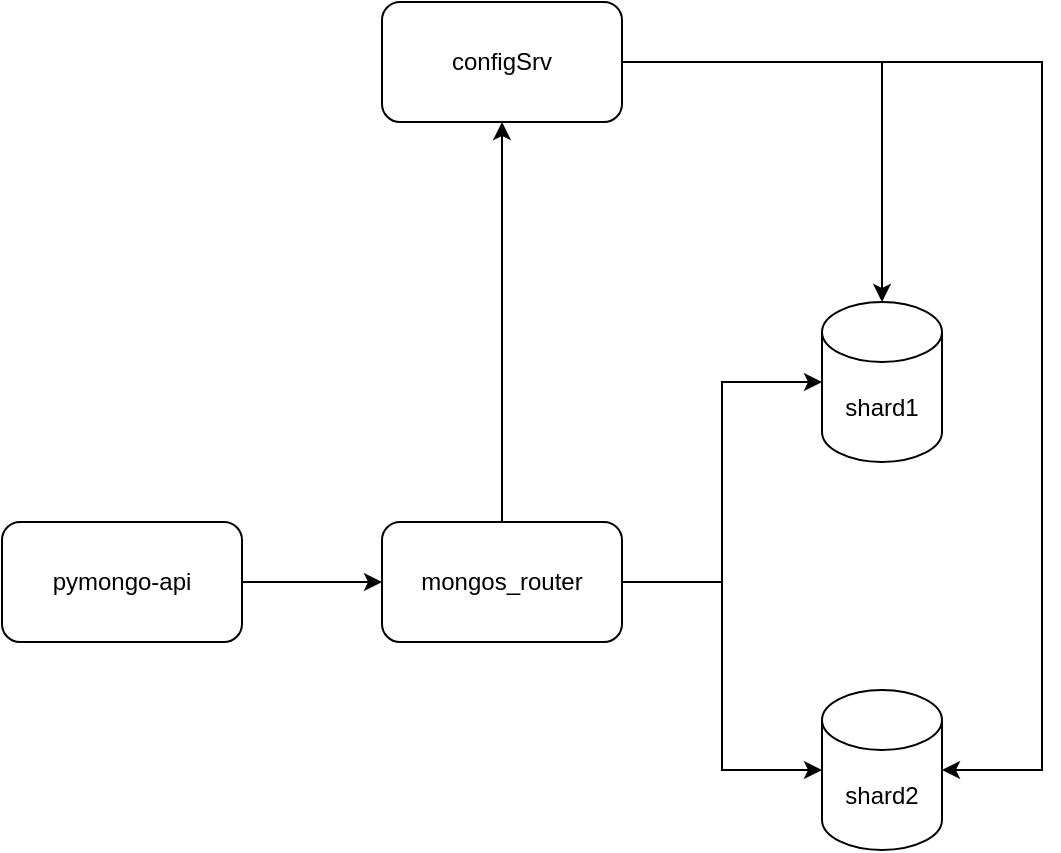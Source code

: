 <mxfile version="24.7.12" pages="5">
  <diagram name="1 вариант (шардирование)" id="-H_mtQnk-PTXWXPvYvuk">
    <mxGraphModel dx="1650" dy="884" grid="1" gridSize="10" guides="1" tooltips="1" connect="1" arrows="1" fold="1" page="1" pageScale="1" pageWidth="1169" pageHeight="827" math="0" shadow="0">
      <root>
        <mxCell id="0" />
        <mxCell id="1" parent="0" />
        <mxCell id="5T1W6pb8pz0NW9_O4WqR-4" value="shard1" style="shape=cylinder3;whiteSpace=wrap;html=1;boundedLbl=1;backgroundOutline=1;size=15;" vertex="1" parent="1">
          <mxGeometry x="770" y="180" width="60" height="80" as="geometry" />
        </mxCell>
        <mxCell id="5T1W6pb8pz0NW9_O4WqR-6" value="pymongo-api" style="rounded=1;whiteSpace=wrap;html=1;" vertex="1" parent="1">
          <mxGeometry x="360" y="290" width="120" height="60" as="geometry" />
        </mxCell>
        <mxCell id="5T1W6pb8pz0NW9_O4WqR-7" style="edgeStyle=orthogonalEdgeStyle;rounded=0;orthogonalLoop=1;jettySize=auto;html=1;exitX=1;exitY=0.5;exitDx=0;exitDy=0;entryX=0;entryY=0.5;entryDx=0;entryDy=0;entryPerimeter=0;" edge="1" parent="1" source="5T1W6pb8pz0NW9_O4WqR-10" target="5T1W6pb8pz0NW9_O4WqR-4">
          <mxGeometry relative="1" as="geometry">
            <mxPoint x="760" y="217.5" as="targetPoint" />
          </mxGeometry>
        </mxCell>
        <mxCell id="5T1W6pb8pz0NW9_O4WqR-8" value="" style="edgeStyle=orthogonalEdgeStyle;rounded=0;orthogonalLoop=1;jettySize=auto;html=1;exitX=1;exitY=0.5;exitDx=0;exitDy=0;entryX=0;entryY=0.5;entryDx=0;entryDy=0;entryPerimeter=0;" edge="1" parent="1" source="5T1W6pb8pz0NW9_O4WqR-6" target="5T1W6pb8pz0NW9_O4WqR-10">
          <mxGeometry relative="1" as="geometry">
            <mxPoint x="480" y="320" as="sourcePoint" />
            <mxPoint x="790" y="320" as="targetPoint" />
          </mxGeometry>
        </mxCell>
        <mxCell id="5T1W6pb8pz0NW9_O4WqR-9" style="edgeStyle=orthogonalEdgeStyle;rounded=0;orthogonalLoop=1;jettySize=auto;html=1;entryX=0.5;entryY=1;entryDx=0;entryDy=0;" edge="1" parent="1" source="5T1W6pb8pz0NW9_O4WqR-10" target="5T1W6pb8pz0NW9_O4WqR-22">
          <mxGeometry relative="1" as="geometry" />
        </mxCell>
        <mxCell id="5T1W6pb8pz0NW9_O4WqR-10" value="mongos_router" style="rounded=1;whiteSpace=wrap;html=1;" vertex="1" parent="1">
          <mxGeometry x="550" y="290" width="120" height="60" as="geometry" />
        </mxCell>
        <mxCell id="5T1W6pb8pz0NW9_O4WqR-11" value="shard2" style="shape=cylinder3;whiteSpace=wrap;html=1;boundedLbl=1;backgroundOutline=1;size=15;" vertex="1" parent="1">
          <mxGeometry x="770" y="374" width="60" height="80" as="geometry" />
        </mxCell>
        <mxCell id="5T1W6pb8pz0NW9_O4WqR-12" style="edgeStyle=orthogonalEdgeStyle;rounded=0;orthogonalLoop=1;jettySize=auto;html=1;entryX=0;entryY=0.5;entryDx=0;entryDy=0;entryPerimeter=0;" edge="1" parent="1" source="5T1W6pb8pz0NW9_O4WqR-10" target="5T1W6pb8pz0NW9_O4WqR-11">
          <mxGeometry relative="1" as="geometry">
            <mxPoint x="760" y="413.5" as="targetPoint" />
          </mxGeometry>
        </mxCell>
        <mxCell id="5T1W6pb8pz0NW9_O4WqR-20" style="edgeStyle=orthogonalEdgeStyle;rounded=0;orthogonalLoop=1;jettySize=auto;html=1;entryX=0.5;entryY=0;entryDx=0;entryDy=0;entryPerimeter=0;" edge="1" parent="1" source="5T1W6pb8pz0NW9_O4WqR-22" target="5T1W6pb8pz0NW9_O4WqR-4">
          <mxGeometry relative="1" as="geometry">
            <mxPoint x="852.5" y="125" as="targetPoint" />
          </mxGeometry>
        </mxCell>
        <mxCell id="5T1W6pb8pz0NW9_O4WqR-21" style="edgeStyle=orthogonalEdgeStyle;rounded=0;orthogonalLoop=1;jettySize=auto;html=1;entryX=1;entryY=0.5;entryDx=0;entryDy=0;entryPerimeter=0;" edge="1" parent="1" source="5T1W6pb8pz0NW9_O4WqR-22" target="5T1W6pb8pz0NW9_O4WqR-11">
          <mxGeometry relative="1" as="geometry">
            <Array as="points">
              <mxPoint x="880" y="60" />
              <mxPoint x="880" y="414" />
            </Array>
            <mxPoint x="853" y="510" as="targetPoint" />
          </mxGeometry>
        </mxCell>
        <mxCell id="5T1W6pb8pz0NW9_O4WqR-22" value="configSrv" style="rounded=1;whiteSpace=wrap;html=1;" vertex="1" parent="1">
          <mxGeometry x="550" y="30" width="120" height="60" as="geometry" />
        </mxCell>
      </root>
    </mxGraphModel>
  </diagram>
  <diagram name="2 вариант (репликация)" id="s6K6YOxaA9EDGGotnHuk">
    <mxGraphModel dx="1650" dy="884" grid="1" gridSize="10" guides="1" tooltips="1" connect="1" arrows="1" fold="1" page="1" pageScale="1" pageWidth="1169" pageHeight="827" math="0" shadow="0">
      <root>
        <mxCell id="2iLhh3SOg6bMgckUefjK-0" />
        <mxCell id="2iLhh3SOg6bMgckUefjK-1" parent="2iLhh3SOg6bMgckUefjK-0" />
        <mxCell id="Id0keufLlZ671XlAE2WP-16" value="" style="whiteSpace=wrap;html=1;aspect=fixed;shadow=1;" vertex="1" parent="2iLhh3SOg6bMgckUefjK-1">
          <mxGeometry x="760" y="321" width="185" height="185" as="geometry" />
        </mxCell>
        <mxCell id="Id0keufLlZ671XlAE2WP-15" value="" style="whiteSpace=wrap;html=1;aspect=fixed;shadow=1;" vertex="1" parent="2iLhh3SOg6bMgckUefjK-1">
          <mxGeometry x="760" y="125" width="185" height="185" as="geometry" />
        </mxCell>
        <mxCell id="Id0keufLlZ671XlAE2WP-3" style="edgeStyle=orthogonalEdgeStyle;rounded=0;orthogonalLoop=1;jettySize=auto;html=1;" edge="1" parent="2iLhh3SOg6bMgckUefjK-1" source="2iLhh3SOg6bMgckUefjK-2" target="Id0keufLlZ671XlAE2WP-1">
          <mxGeometry relative="1" as="geometry" />
        </mxCell>
        <mxCell id="2iLhh3SOg6bMgckUefjK-2" value="shard1_1&lt;br&gt;(master)" style="shape=cylinder3;whiteSpace=wrap;html=1;boundedLbl=1;backgroundOutline=1;size=15;" vertex="1" parent="2iLhh3SOg6bMgckUefjK-1">
          <mxGeometry x="770" y="180" width="60" height="80" as="geometry" />
        </mxCell>
        <mxCell id="2iLhh3SOg6bMgckUefjK-3" value="pymongo-api" style="rounded=1;whiteSpace=wrap;html=1;" vertex="1" parent="2iLhh3SOg6bMgckUefjK-1">
          <mxGeometry x="360" y="290" width="120" height="60" as="geometry" />
        </mxCell>
        <mxCell id="2iLhh3SOg6bMgckUefjK-4" style="edgeStyle=orthogonalEdgeStyle;rounded=0;orthogonalLoop=1;jettySize=auto;html=1;exitX=1;exitY=0.5;exitDx=0;exitDy=0;entryX=0;entryY=0.5;entryDx=0;entryDy=0;" edge="1" parent="2iLhh3SOg6bMgckUefjK-1" source="2iLhh3SOg6bMgckUefjK-6" target="Id0keufLlZ671XlAE2WP-15">
          <mxGeometry relative="1" as="geometry">
            <mxPoint x="740" y="220" as="targetPoint" />
          </mxGeometry>
        </mxCell>
        <mxCell id="2iLhh3SOg6bMgckUefjK-5" value="" style="edgeStyle=orthogonalEdgeStyle;rounded=0;orthogonalLoop=1;jettySize=auto;html=1;exitX=1;exitY=0.5;exitDx=0;exitDy=0;entryX=0;entryY=0.5;entryDx=0;entryDy=0;entryPerimeter=0;" edge="1" parent="2iLhh3SOg6bMgckUefjK-1" source="2iLhh3SOg6bMgckUefjK-3" target="2iLhh3SOg6bMgckUefjK-6">
          <mxGeometry relative="1" as="geometry">
            <mxPoint x="480" y="320" as="sourcePoint" />
            <mxPoint x="790" y="320" as="targetPoint" />
          </mxGeometry>
        </mxCell>
        <mxCell id="Id0keufLlZ671XlAE2WP-12" style="edgeStyle=orthogonalEdgeStyle;rounded=0;orthogonalLoop=1;jettySize=auto;html=1;entryX=0.5;entryY=1;entryDx=0;entryDy=0;" edge="1" parent="2iLhh3SOg6bMgckUefjK-1" source="2iLhh3SOg6bMgckUefjK-6" target="Id0keufLlZ671XlAE2WP-11">
          <mxGeometry relative="1" as="geometry" />
        </mxCell>
        <mxCell id="2iLhh3SOg6bMgckUefjK-6" value="mongos_router" style="rounded=1;whiteSpace=wrap;html=1;" vertex="1" parent="2iLhh3SOg6bMgckUefjK-1">
          <mxGeometry x="550" y="290" width="120" height="60" as="geometry" />
        </mxCell>
        <mxCell id="2iLhh3SOg6bMgckUefjK-7" value="shard2_1&lt;br&gt;(master)" style="shape=cylinder3;whiteSpace=wrap;html=1;boundedLbl=1;backgroundOutline=1;size=15;" vertex="1" parent="2iLhh3SOg6bMgckUefjK-1">
          <mxGeometry x="770" y="374" width="60" height="80" as="geometry" />
        </mxCell>
        <mxCell id="2iLhh3SOg6bMgckUefjK-8" style="edgeStyle=orthogonalEdgeStyle;rounded=0;orthogonalLoop=1;jettySize=auto;html=1;entryX=0;entryY=0.5;entryDx=0;entryDy=0;" edge="1" parent="2iLhh3SOg6bMgckUefjK-1" source="2iLhh3SOg6bMgckUefjK-6" target="Id0keufLlZ671XlAE2WP-16">
          <mxGeometry relative="1" as="geometry" />
        </mxCell>
        <mxCell id="Id0keufLlZ671XlAE2WP-0" value="shard1_2&lt;br&gt;(slave)" style="shape=cylinder3;whiteSpace=wrap;html=1;boundedLbl=1;backgroundOutline=1;size=15;" vertex="1" parent="2iLhh3SOg6bMgckUefjK-1">
          <mxGeometry x="860" y="130" width="60" height="80" as="geometry" />
        </mxCell>
        <mxCell id="Id0keufLlZ671XlAE2WP-1" value="shard1_3&lt;br&gt;(slave)" style="shape=cylinder3;whiteSpace=wrap;html=1;boundedLbl=1;backgroundOutline=1;size=15;" vertex="1" parent="2iLhh3SOg6bMgckUefjK-1">
          <mxGeometry x="860" y="220" width="60" height="80" as="geometry" />
        </mxCell>
        <mxCell id="Id0keufLlZ671XlAE2WP-2" style="edgeStyle=orthogonalEdgeStyle;rounded=0;orthogonalLoop=1;jettySize=auto;html=1;entryX=0;entryY=0;entryDx=0;entryDy=52.5;entryPerimeter=0;" edge="1" parent="2iLhh3SOg6bMgckUefjK-1" source="2iLhh3SOg6bMgckUefjK-2" target="Id0keufLlZ671XlAE2WP-0">
          <mxGeometry relative="1" as="geometry" />
        </mxCell>
        <mxCell id="Id0keufLlZ671XlAE2WP-4" value="shard2_2&lt;br&gt;(slave)" style="shape=cylinder3;whiteSpace=wrap;html=1;boundedLbl=1;backgroundOutline=1;size=15;" vertex="1" parent="2iLhh3SOg6bMgckUefjK-1">
          <mxGeometry x="860" y="329" width="60" height="80" as="geometry" />
        </mxCell>
        <mxCell id="Id0keufLlZ671XlAE2WP-5" value="shard2_3&lt;br&gt;(slave)" style="shape=cylinder3;whiteSpace=wrap;html=1;boundedLbl=1;backgroundOutline=1;size=15;" vertex="1" parent="2iLhh3SOg6bMgckUefjK-1">
          <mxGeometry x="860" y="419" width="60" height="80" as="geometry" />
        </mxCell>
        <mxCell id="Id0keufLlZ671XlAE2WP-9" style="edgeStyle=orthogonalEdgeStyle;rounded=0;orthogonalLoop=1;jettySize=auto;html=1;entryX=0;entryY=0.5;entryDx=0;entryDy=0;entryPerimeter=0;" edge="1" parent="2iLhh3SOg6bMgckUefjK-1" source="2iLhh3SOg6bMgckUefjK-7" target="Id0keufLlZ671XlAE2WP-5">
          <mxGeometry relative="1" as="geometry" />
        </mxCell>
        <mxCell id="Id0keufLlZ671XlAE2WP-10" style="edgeStyle=orthogonalEdgeStyle;rounded=0;orthogonalLoop=1;jettySize=auto;html=1;entryX=0;entryY=0.5;entryDx=0;entryDy=0;entryPerimeter=0;" edge="1" parent="2iLhh3SOg6bMgckUefjK-1" source="2iLhh3SOg6bMgckUefjK-7" target="Id0keufLlZ671XlAE2WP-4">
          <mxGeometry relative="1" as="geometry" />
        </mxCell>
        <mxCell id="Id0keufLlZ671XlAE2WP-17" style="edgeStyle=orthogonalEdgeStyle;rounded=0;orthogonalLoop=1;jettySize=auto;html=1;entryX=0.5;entryY=0;entryDx=0;entryDy=0;" edge="1" parent="2iLhh3SOg6bMgckUefjK-1" source="Id0keufLlZ671XlAE2WP-11" target="Id0keufLlZ671XlAE2WP-15">
          <mxGeometry relative="1" as="geometry">
            <mxPoint x="850" y="120" as="targetPoint" />
          </mxGeometry>
        </mxCell>
        <mxCell id="Id0keufLlZ671XlAE2WP-18" style="edgeStyle=orthogonalEdgeStyle;rounded=0;orthogonalLoop=1;jettySize=auto;html=1;entryX=0.5;entryY=1;entryDx=0;entryDy=0;" edge="1" parent="2iLhh3SOg6bMgckUefjK-1" source="Id0keufLlZ671XlAE2WP-11" target="Id0keufLlZ671XlAE2WP-16">
          <mxGeometry relative="1" as="geometry">
            <Array as="points">
              <mxPoint x="1010" y="60" />
              <mxPoint x="1010" y="526" />
              <mxPoint x="853" y="526" />
            </Array>
          </mxGeometry>
        </mxCell>
        <mxCell id="Id0keufLlZ671XlAE2WP-11" value="configSrv" style="rounded=1;whiteSpace=wrap;html=1;" vertex="1" parent="2iLhh3SOg6bMgckUefjK-1">
          <mxGeometry x="550" y="30" width="120" height="60" as="geometry" />
        </mxCell>
      </root>
    </mxGraphModel>
  </diagram>
  <diagram name="3 вариант (кэширование)" id="F9iwBGRcp1cWPac5ESn_">
    <mxGraphModel dx="1650" dy="884" grid="1" gridSize="10" guides="1" tooltips="1" connect="1" arrows="1" fold="1" page="1" pageScale="1" pageWidth="1169" pageHeight="827" math="0" shadow="0">
      <root>
        <mxCell id="5hgqyjwNeaEONceTYO28-0" />
        <mxCell id="5hgqyjwNeaEONceTYO28-1" parent="5hgqyjwNeaEONceTYO28-0" />
        <mxCell id="5hgqyjwNeaEONceTYO28-2" value="" style="whiteSpace=wrap;html=1;aspect=fixed;shadow=1;" vertex="1" parent="5hgqyjwNeaEONceTYO28-1">
          <mxGeometry x="760" y="321" width="185" height="185" as="geometry" />
        </mxCell>
        <mxCell id="5hgqyjwNeaEONceTYO28-3" value="" style="whiteSpace=wrap;html=1;aspect=fixed;shadow=1;" vertex="1" parent="5hgqyjwNeaEONceTYO28-1">
          <mxGeometry x="760" y="125" width="185" height="185" as="geometry" />
        </mxCell>
        <mxCell id="5hgqyjwNeaEONceTYO28-4" style="edgeStyle=orthogonalEdgeStyle;rounded=0;orthogonalLoop=1;jettySize=auto;html=1;" edge="1" parent="5hgqyjwNeaEONceTYO28-1" source="5hgqyjwNeaEONceTYO28-5" target="5hgqyjwNeaEONceTYO28-14">
          <mxGeometry relative="1" as="geometry" />
        </mxCell>
        <mxCell id="5hgqyjwNeaEONceTYO28-5" value="shard1_1&lt;br&gt;(master)" style="shape=cylinder3;whiteSpace=wrap;html=1;boundedLbl=1;backgroundOutline=1;size=15;" vertex="1" parent="5hgqyjwNeaEONceTYO28-1">
          <mxGeometry x="770" y="180" width="60" height="80" as="geometry" />
        </mxCell>
        <mxCell id="rQRZ-AvlWYgu_GvCSZE3-1" style="edgeStyle=orthogonalEdgeStyle;rounded=0;orthogonalLoop=1;jettySize=auto;html=1;entryX=0.5;entryY=0;entryDx=0;entryDy=0;" edge="1" parent="5hgqyjwNeaEONceTYO28-1" source="5hgqyjwNeaEONceTYO28-6" target="rQRZ-AvlWYgu_GvCSZE3-0">
          <mxGeometry relative="1" as="geometry" />
        </mxCell>
        <mxCell id="5hgqyjwNeaEONceTYO28-6" value="pymongo-api" style="rounded=1;whiteSpace=wrap;html=1;" vertex="1" parent="5hgqyjwNeaEONceTYO28-1">
          <mxGeometry x="360" y="290" width="120" height="60" as="geometry" />
        </mxCell>
        <mxCell id="5hgqyjwNeaEONceTYO28-7" style="edgeStyle=orthogonalEdgeStyle;rounded=0;orthogonalLoop=1;jettySize=auto;html=1;exitX=1;exitY=0.5;exitDx=0;exitDy=0;entryX=0;entryY=0.5;entryDx=0;entryDy=0;" edge="1" parent="5hgqyjwNeaEONceTYO28-1" source="5hgqyjwNeaEONceTYO28-10" target="5hgqyjwNeaEONceTYO28-3">
          <mxGeometry relative="1" as="geometry">
            <mxPoint x="740" y="220" as="targetPoint" />
          </mxGeometry>
        </mxCell>
        <mxCell id="5hgqyjwNeaEONceTYO28-8" value="" style="edgeStyle=orthogonalEdgeStyle;rounded=0;orthogonalLoop=1;jettySize=auto;html=1;exitX=1;exitY=0.5;exitDx=0;exitDy=0;entryX=0;entryY=0.5;entryDx=0;entryDy=0;entryPerimeter=0;" edge="1" parent="5hgqyjwNeaEONceTYO28-1" source="5hgqyjwNeaEONceTYO28-6" target="5hgqyjwNeaEONceTYO28-10">
          <mxGeometry relative="1" as="geometry">
            <mxPoint x="480" y="320" as="sourcePoint" />
            <mxPoint x="790" y="320" as="targetPoint" />
          </mxGeometry>
        </mxCell>
        <mxCell id="5hgqyjwNeaEONceTYO28-9" style="edgeStyle=orthogonalEdgeStyle;rounded=0;orthogonalLoop=1;jettySize=auto;html=1;entryX=0.5;entryY=1;entryDx=0;entryDy=0;" edge="1" parent="5hgqyjwNeaEONceTYO28-1" source="5hgqyjwNeaEONceTYO28-10" target="5hgqyjwNeaEONceTYO28-22">
          <mxGeometry relative="1" as="geometry" />
        </mxCell>
        <mxCell id="5hgqyjwNeaEONceTYO28-10" value="mongos_router" style="rounded=1;whiteSpace=wrap;html=1;" vertex="1" parent="5hgqyjwNeaEONceTYO28-1">
          <mxGeometry x="550" y="290" width="120" height="60" as="geometry" />
        </mxCell>
        <mxCell id="5hgqyjwNeaEONceTYO28-11" value="shard2_1&lt;br&gt;(master)" style="shape=cylinder3;whiteSpace=wrap;html=1;boundedLbl=1;backgroundOutline=1;size=15;" vertex="1" parent="5hgqyjwNeaEONceTYO28-1">
          <mxGeometry x="770" y="374" width="60" height="80" as="geometry" />
        </mxCell>
        <mxCell id="5hgqyjwNeaEONceTYO28-12" style="edgeStyle=orthogonalEdgeStyle;rounded=0;orthogonalLoop=1;jettySize=auto;html=1;entryX=0;entryY=0.5;entryDx=0;entryDy=0;" edge="1" parent="5hgqyjwNeaEONceTYO28-1" source="5hgqyjwNeaEONceTYO28-10" target="5hgqyjwNeaEONceTYO28-2">
          <mxGeometry relative="1" as="geometry" />
        </mxCell>
        <mxCell id="5hgqyjwNeaEONceTYO28-13" value="shard1_2&lt;br&gt;(slave)" style="shape=cylinder3;whiteSpace=wrap;html=1;boundedLbl=1;backgroundOutline=1;size=15;" vertex="1" parent="5hgqyjwNeaEONceTYO28-1">
          <mxGeometry x="860" y="130" width="60" height="80" as="geometry" />
        </mxCell>
        <mxCell id="5hgqyjwNeaEONceTYO28-14" value="shard1_3&lt;br&gt;(slave)" style="shape=cylinder3;whiteSpace=wrap;html=1;boundedLbl=1;backgroundOutline=1;size=15;" vertex="1" parent="5hgqyjwNeaEONceTYO28-1">
          <mxGeometry x="860" y="220" width="60" height="80" as="geometry" />
        </mxCell>
        <mxCell id="5hgqyjwNeaEONceTYO28-15" style="edgeStyle=orthogonalEdgeStyle;rounded=0;orthogonalLoop=1;jettySize=auto;html=1;entryX=0;entryY=0;entryDx=0;entryDy=52.5;entryPerimeter=0;" edge="1" parent="5hgqyjwNeaEONceTYO28-1" source="5hgqyjwNeaEONceTYO28-5" target="5hgqyjwNeaEONceTYO28-13">
          <mxGeometry relative="1" as="geometry" />
        </mxCell>
        <mxCell id="5hgqyjwNeaEONceTYO28-16" value="shard2_2&lt;br&gt;(slave)" style="shape=cylinder3;whiteSpace=wrap;html=1;boundedLbl=1;backgroundOutline=1;size=15;" vertex="1" parent="5hgqyjwNeaEONceTYO28-1">
          <mxGeometry x="860" y="329" width="60" height="80" as="geometry" />
        </mxCell>
        <mxCell id="5hgqyjwNeaEONceTYO28-17" value="shard2_3&lt;br&gt;(slave)" style="shape=cylinder3;whiteSpace=wrap;html=1;boundedLbl=1;backgroundOutline=1;size=15;" vertex="1" parent="5hgqyjwNeaEONceTYO28-1">
          <mxGeometry x="860" y="419" width="60" height="80" as="geometry" />
        </mxCell>
        <mxCell id="5hgqyjwNeaEONceTYO28-18" style="edgeStyle=orthogonalEdgeStyle;rounded=0;orthogonalLoop=1;jettySize=auto;html=1;entryX=0;entryY=0.5;entryDx=0;entryDy=0;entryPerimeter=0;" edge="1" parent="5hgqyjwNeaEONceTYO28-1" source="5hgqyjwNeaEONceTYO28-11" target="5hgqyjwNeaEONceTYO28-17">
          <mxGeometry relative="1" as="geometry" />
        </mxCell>
        <mxCell id="5hgqyjwNeaEONceTYO28-19" style="edgeStyle=orthogonalEdgeStyle;rounded=0;orthogonalLoop=1;jettySize=auto;html=1;entryX=0;entryY=0.5;entryDx=0;entryDy=0;entryPerimeter=0;" edge="1" parent="5hgqyjwNeaEONceTYO28-1" source="5hgqyjwNeaEONceTYO28-11" target="5hgqyjwNeaEONceTYO28-16">
          <mxGeometry relative="1" as="geometry" />
        </mxCell>
        <mxCell id="5hgqyjwNeaEONceTYO28-20" style="edgeStyle=orthogonalEdgeStyle;rounded=0;orthogonalLoop=1;jettySize=auto;html=1;entryX=0.5;entryY=0;entryDx=0;entryDy=0;" edge="1" parent="5hgqyjwNeaEONceTYO28-1" source="5hgqyjwNeaEONceTYO28-22" target="5hgqyjwNeaEONceTYO28-3">
          <mxGeometry relative="1" as="geometry">
            <mxPoint x="850" y="120" as="targetPoint" />
          </mxGeometry>
        </mxCell>
        <mxCell id="5hgqyjwNeaEONceTYO28-21" style="edgeStyle=orthogonalEdgeStyle;rounded=0;orthogonalLoop=1;jettySize=auto;html=1;entryX=0.5;entryY=1;entryDx=0;entryDy=0;" edge="1" parent="5hgqyjwNeaEONceTYO28-1" source="5hgqyjwNeaEONceTYO28-22" target="5hgqyjwNeaEONceTYO28-2">
          <mxGeometry relative="1" as="geometry">
            <Array as="points">
              <mxPoint x="1010" y="60" />
              <mxPoint x="1010" y="526" />
              <mxPoint x="853" y="526" />
            </Array>
          </mxGeometry>
        </mxCell>
        <mxCell id="5hgqyjwNeaEONceTYO28-22" value="configSrv" style="rounded=1;whiteSpace=wrap;html=1;" vertex="1" parent="5hgqyjwNeaEONceTYO28-1">
          <mxGeometry x="550" y="30" width="120" height="60" as="geometry" />
        </mxCell>
        <mxCell id="rQRZ-AvlWYgu_GvCSZE3-0" value="redis" style="rounded=1;whiteSpace=wrap;html=1;" vertex="1" parent="5hgqyjwNeaEONceTYO28-1">
          <mxGeometry x="360" y="429" width="120" height="60" as="geometry" />
        </mxCell>
      </root>
    </mxGraphModel>
  </diagram>
  <diagram name="4 вариант (api gateway)" id="imZ8s3xMTgiKsz9p3Nhv">
    <mxGraphModel dx="2520" dy="839" grid="1" gridSize="10" guides="1" tooltips="1" connect="1" arrows="1" fold="1" page="1" pageScale="1" pageWidth="1169" pageHeight="827" math="0" shadow="0">
      <root>
        <mxCell id="XynmumSrMTuG8E_yBrm8-0" />
        <mxCell id="XynmumSrMTuG8E_yBrm8-1" parent="XynmumSrMTuG8E_yBrm8-0" />
        <mxCell id="XynmumSrMTuG8E_yBrm8-2" value="" style="whiteSpace=wrap;html=1;aspect=fixed;shadow=1;" vertex="1" parent="XynmumSrMTuG8E_yBrm8-1">
          <mxGeometry x="760" y="321" width="185" height="185" as="geometry" />
        </mxCell>
        <mxCell id="XynmumSrMTuG8E_yBrm8-3" value="" style="whiteSpace=wrap;html=1;aspect=fixed;shadow=1;" vertex="1" parent="XynmumSrMTuG8E_yBrm8-1">
          <mxGeometry x="760" y="125" width="185" height="185" as="geometry" />
        </mxCell>
        <mxCell id="XynmumSrMTuG8E_yBrm8-4" style="edgeStyle=orthogonalEdgeStyle;rounded=0;orthogonalLoop=1;jettySize=auto;html=1;" edge="1" parent="XynmumSrMTuG8E_yBrm8-1" source="XynmumSrMTuG8E_yBrm8-5" target="XynmumSrMTuG8E_yBrm8-16">
          <mxGeometry relative="1" as="geometry" />
        </mxCell>
        <mxCell id="XynmumSrMTuG8E_yBrm8-5" value="shard1_1&lt;br&gt;(master)" style="shape=cylinder3;whiteSpace=wrap;html=1;boundedLbl=1;backgroundOutline=1;size=15;" vertex="1" parent="XynmumSrMTuG8E_yBrm8-1">
          <mxGeometry x="770" y="180" width="60" height="80" as="geometry" />
        </mxCell>
        <mxCell id="XynmumSrMTuG8E_yBrm8-7" style="edgeStyle=orthogonalEdgeStyle;rounded=0;orthogonalLoop=1;jettySize=auto;html=1;entryX=0;entryY=0.5;entryDx=0;entryDy=0;" edge="1" parent="XynmumSrMTuG8E_yBrm8-1" source="XynmumSrMTuG8E_yBrm8-8" target="XynmumSrMTuG8E_yBrm8-25">
          <mxGeometry relative="1" as="geometry">
            <Array as="points">
              <mxPoint x="320" y="580" />
            </Array>
          </mxGeometry>
        </mxCell>
        <mxCell id="XynmumSrMTuG8E_yBrm8-8" value="pymongo-api_3" style="rounded=1;whiteSpace=wrap;html=1;" vertex="1" parent="XynmumSrMTuG8E_yBrm8-1">
          <mxGeometry x="230" y="419.5" width="120" height="60" as="geometry" />
        </mxCell>
        <mxCell id="XynmumSrMTuG8E_yBrm8-9" style="edgeStyle=orthogonalEdgeStyle;rounded=0;orthogonalLoop=1;jettySize=auto;html=1;exitX=1;exitY=0.5;exitDx=0;exitDy=0;entryX=0;entryY=0.5;entryDx=0;entryDy=0;" edge="1" parent="XynmumSrMTuG8E_yBrm8-1" source="XynmumSrMTuG8E_yBrm8-12" target="XynmumSrMTuG8E_yBrm8-3">
          <mxGeometry relative="1" as="geometry">
            <mxPoint x="740" y="220" as="targetPoint" />
          </mxGeometry>
        </mxCell>
        <mxCell id="XynmumSrMTuG8E_yBrm8-10" value="" style="edgeStyle=orthogonalEdgeStyle;rounded=0;orthogonalLoop=1;jettySize=auto;html=1;exitX=1;exitY=0.5;exitDx=0;exitDy=0;entryX=0;entryY=0.5;entryDx=0;entryDy=0;entryPerimeter=0;" edge="1" parent="XynmumSrMTuG8E_yBrm8-1" source="XynmumSrMTuG8E_yBrm8-8" target="XynmumSrMTuG8E_yBrm8-12">
          <mxGeometry relative="1" as="geometry">
            <mxPoint x="480" y="320" as="sourcePoint" />
            <mxPoint x="790" y="320" as="targetPoint" />
            <Array as="points">
              <mxPoint x="420" y="450" />
              <mxPoint x="420" y="320" />
            </Array>
          </mxGeometry>
        </mxCell>
        <mxCell id="XynmumSrMTuG8E_yBrm8-11" style="edgeStyle=orthogonalEdgeStyle;rounded=0;orthogonalLoop=1;jettySize=auto;html=1;entryX=0.5;entryY=1;entryDx=0;entryDy=0;" edge="1" parent="XynmumSrMTuG8E_yBrm8-1" source="XynmumSrMTuG8E_yBrm8-12" target="XynmumSrMTuG8E_yBrm8-24">
          <mxGeometry relative="1" as="geometry" />
        </mxCell>
        <mxCell id="XynmumSrMTuG8E_yBrm8-12" value="mongos_router" style="rounded=1;whiteSpace=wrap;html=1;" vertex="1" parent="XynmumSrMTuG8E_yBrm8-1">
          <mxGeometry x="550" y="290" width="120" height="60" as="geometry" />
        </mxCell>
        <mxCell id="XynmumSrMTuG8E_yBrm8-13" value="shard2_1&lt;br&gt;(master)" style="shape=cylinder3;whiteSpace=wrap;html=1;boundedLbl=1;backgroundOutline=1;size=15;" vertex="1" parent="XynmumSrMTuG8E_yBrm8-1">
          <mxGeometry x="770" y="374" width="60" height="80" as="geometry" />
        </mxCell>
        <mxCell id="XynmumSrMTuG8E_yBrm8-14" style="edgeStyle=orthogonalEdgeStyle;rounded=0;orthogonalLoop=1;jettySize=auto;html=1;entryX=0;entryY=0.5;entryDx=0;entryDy=0;" edge="1" parent="XynmumSrMTuG8E_yBrm8-1" source="XynmumSrMTuG8E_yBrm8-12" target="XynmumSrMTuG8E_yBrm8-2">
          <mxGeometry relative="1" as="geometry" />
        </mxCell>
        <mxCell id="XynmumSrMTuG8E_yBrm8-15" value="shard1_2&lt;br&gt;(slave)" style="shape=cylinder3;whiteSpace=wrap;html=1;boundedLbl=1;backgroundOutline=1;size=15;" vertex="1" parent="XynmumSrMTuG8E_yBrm8-1">
          <mxGeometry x="860" y="130" width="60" height="80" as="geometry" />
        </mxCell>
        <mxCell id="XynmumSrMTuG8E_yBrm8-16" value="shard1_3&lt;br&gt;(slave)" style="shape=cylinder3;whiteSpace=wrap;html=1;boundedLbl=1;backgroundOutline=1;size=15;" vertex="1" parent="XynmumSrMTuG8E_yBrm8-1">
          <mxGeometry x="860" y="220" width="60" height="80" as="geometry" />
        </mxCell>
        <mxCell id="XynmumSrMTuG8E_yBrm8-17" style="edgeStyle=orthogonalEdgeStyle;rounded=0;orthogonalLoop=1;jettySize=auto;html=1;entryX=0;entryY=0;entryDx=0;entryDy=52.5;entryPerimeter=0;" edge="1" parent="XynmumSrMTuG8E_yBrm8-1" source="XynmumSrMTuG8E_yBrm8-5" target="XynmumSrMTuG8E_yBrm8-15">
          <mxGeometry relative="1" as="geometry" />
        </mxCell>
        <mxCell id="XynmumSrMTuG8E_yBrm8-18" value="shard2_2&lt;br&gt;(slave)" style="shape=cylinder3;whiteSpace=wrap;html=1;boundedLbl=1;backgroundOutline=1;size=15;" vertex="1" parent="XynmumSrMTuG8E_yBrm8-1">
          <mxGeometry x="860" y="329" width="60" height="80" as="geometry" />
        </mxCell>
        <mxCell id="XynmumSrMTuG8E_yBrm8-19" value="shard2_3&lt;br&gt;(slave)" style="shape=cylinder3;whiteSpace=wrap;html=1;boundedLbl=1;backgroundOutline=1;size=15;" vertex="1" parent="XynmumSrMTuG8E_yBrm8-1">
          <mxGeometry x="860" y="419" width="60" height="80" as="geometry" />
        </mxCell>
        <mxCell id="XynmumSrMTuG8E_yBrm8-20" style="edgeStyle=orthogonalEdgeStyle;rounded=0;orthogonalLoop=1;jettySize=auto;html=1;entryX=0;entryY=0.5;entryDx=0;entryDy=0;entryPerimeter=0;" edge="1" parent="XynmumSrMTuG8E_yBrm8-1" source="XynmumSrMTuG8E_yBrm8-13" target="XynmumSrMTuG8E_yBrm8-19">
          <mxGeometry relative="1" as="geometry" />
        </mxCell>
        <mxCell id="XynmumSrMTuG8E_yBrm8-21" style="edgeStyle=orthogonalEdgeStyle;rounded=0;orthogonalLoop=1;jettySize=auto;html=1;entryX=0;entryY=0.5;entryDx=0;entryDy=0;entryPerimeter=0;" edge="1" parent="XynmumSrMTuG8E_yBrm8-1" source="XynmumSrMTuG8E_yBrm8-13" target="XynmumSrMTuG8E_yBrm8-18">
          <mxGeometry relative="1" as="geometry" />
        </mxCell>
        <mxCell id="XynmumSrMTuG8E_yBrm8-22" style="edgeStyle=orthogonalEdgeStyle;rounded=0;orthogonalLoop=1;jettySize=auto;html=1;entryX=0.5;entryY=0;entryDx=0;entryDy=0;" edge="1" parent="XynmumSrMTuG8E_yBrm8-1" source="XynmumSrMTuG8E_yBrm8-24" target="XynmumSrMTuG8E_yBrm8-3">
          <mxGeometry relative="1" as="geometry">
            <mxPoint x="850" y="120" as="targetPoint" />
          </mxGeometry>
        </mxCell>
        <mxCell id="XynmumSrMTuG8E_yBrm8-23" style="edgeStyle=orthogonalEdgeStyle;rounded=0;orthogonalLoop=1;jettySize=auto;html=1;entryX=0.5;entryY=1;entryDx=0;entryDy=0;" edge="1" parent="XynmumSrMTuG8E_yBrm8-1" source="XynmumSrMTuG8E_yBrm8-24" target="XynmumSrMTuG8E_yBrm8-2">
          <mxGeometry relative="1" as="geometry">
            <Array as="points">
              <mxPoint x="1010" y="60" />
              <mxPoint x="1010" y="526" />
              <mxPoint x="853" y="526" />
            </Array>
          </mxGeometry>
        </mxCell>
        <mxCell id="XynmumSrMTuG8E_yBrm8-24" value="configSrv" style="rounded=1;whiteSpace=wrap;html=1;" vertex="1" parent="XynmumSrMTuG8E_yBrm8-1">
          <mxGeometry x="550" y="30" width="120" height="60" as="geometry" />
        </mxCell>
        <mxCell id="XynmumSrMTuG8E_yBrm8-25" value="redis" style="rounded=1;whiteSpace=wrap;html=1;" vertex="1" parent="XynmumSrMTuG8E_yBrm8-1">
          <mxGeometry x="430" y="550" width="120" height="60" as="geometry" />
        </mxCell>
        <mxCell id="XynmumSrMTuG8E_yBrm8-26" style="edgeStyle=orthogonalEdgeStyle;rounded=0;orthogonalLoop=1;jettySize=auto;html=1;entryX=0;entryY=0.5;entryDx=0;entryDy=0;" edge="1" parent="XynmumSrMTuG8E_yBrm8-1" source="XynmumSrMTuG8E_yBrm8-29" target="XynmumSrMTuG8E_yBrm8-12">
          <mxGeometry relative="1" as="geometry" />
        </mxCell>
        <mxCell id="XynmumSrMTuG8E_yBrm8-28" style="edgeStyle=orthogonalEdgeStyle;rounded=0;orthogonalLoop=1;jettySize=auto;html=1;entryX=0;entryY=0.5;entryDx=0;entryDy=0;jumpStyle=arc;jumpSize=8;" edge="1" parent="XynmumSrMTuG8E_yBrm8-1" source="XynmumSrMTuG8E_yBrm8-29" target="XynmumSrMTuG8E_yBrm8-25">
          <mxGeometry relative="1" as="geometry">
            <Array as="points">
              <mxPoint x="320" y="390" />
              <mxPoint x="390" y="390" />
              <mxPoint x="390" y="580" />
            </Array>
          </mxGeometry>
        </mxCell>
        <mxCell id="XynmumSrMTuG8E_yBrm8-29" value="pymongo-api_2" style="rounded=1;whiteSpace=wrap;html=1;" vertex="1" parent="XynmumSrMTuG8E_yBrm8-1">
          <mxGeometry x="230" y="290.5" width="120" height="60" as="geometry" />
        </mxCell>
        <mxCell id="XynmumSrMTuG8E_yBrm8-30" style="edgeStyle=orthogonalEdgeStyle;rounded=0;orthogonalLoop=1;jettySize=auto;html=1;entryX=0;entryY=0.5;entryDx=0;entryDy=0;" edge="1" parent="XynmumSrMTuG8E_yBrm8-1" source="XynmumSrMTuG8E_yBrm8-33" target="XynmumSrMTuG8E_yBrm8-12">
          <mxGeometry relative="1" as="geometry">
            <Array as="points">
              <mxPoint x="420" y="191" />
              <mxPoint x="420" y="320" />
            </Array>
          </mxGeometry>
        </mxCell>
        <mxCell id="XynmumSrMTuG8E_yBrm8-31" style="edgeStyle=orthogonalEdgeStyle;rounded=0;orthogonalLoop=1;jettySize=auto;html=1;entryX=1;entryY=0.5;entryDx=0;entryDy=0;" edge="1" parent="XynmumSrMTuG8E_yBrm8-1" source="XynmumSrMTuG8E_yBrm8-33" target="XynmumSrMTuG8E_yBrm8-39">
          <mxGeometry relative="1" as="geometry">
            <Array as="points">
              <mxPoint x="290" y="60" />
            </Array>
          </mxGeometry>
        </mxCell>
        <mxCell id="XynmumSrMTuG8E_yBrm8-32" style="edgeStyle=orthogonalEdgeStyle;rounded=0;orthogonalLoop=1;jettySize=auto;html=1;exitX=0.75;exitY=1;exitDx=0;exitDy=0;entryX=0;entryY=0.5;entryDx=0;entryDy=0;flowAnimation=0;jumpStyle=arc;jumpSize=8;" edge="1" parent="XynmumSrMTuG8E_yBrm8-1" source="XynmumSrMTuG8E_yBrm8-33" target="XynmumSrMTuG8E_yBrm8-25">
          <mxGeometry relative="1" as="geometry">
            <Array as="points">
              <mxPoint x="320" y="250" />
              <mxPoint x="390" y="250" />
              <mxPoint x="390" y="580" />
            </Array>
          </mxGeometry>
        </mxCell>
        <mxCell id="XynmumSrMTuG8E_yBrm8-33" value="pymongo-api_1" style="rounded=1;whiteSpace=wrap;html=1;" vertex="1" parent="XynmumSrMTuG8E_yBrm8-1">
          <mxGeometry x="230" y="160.5" width="120" height="60" as="geometry" />
        </mxCell>
        <mxCell id="XynmumSrMTuG8E_yBrm8-37" style="edgeStyle=orthogonalEdgeStyle;rounded=0;orthogonalLoop=1;jettySize=auto;html=1;entryX=0.5;entryY=1;entryDx=0;entryDy=0;" edge="1" parent="XynmumSrMTuG8E_yBrm8-1" source="XynmumSrMTuG8E_yBrm8-38" target="XynmumSrMTuG8E_yBrm8-39">
          <mxGeometry relative="1" as="geometry" />
        </mxCell>
        <mxCell id="XynmumSrMTuG8E_yBrm8-38" value="API Gateway" style="rounded=1;whiteSpace=wrap;html=1;" vertex="1" parent="XynmumSrMTuG8E_yBrm8-1">
          <mxGeometry x="-70" y="290.5" width="120" height="60" as="geometry" />
        </mxCell>
        <mxCell id="XynmumSrMTuG8E_yBrm8-39" value="Consul" style="rounded=1;whiteSpace=wrap;html=1;" vertex="1" parent="XynmumSrMTuG8E_yBrm8-1">
          <mxGeometry x="-70" y="30" width="120" height="60" as="geometry" />
        </mxCell>
        <mxCell id="XynmumSrMTuG8E_yBrm8-40" style="edgeStyle=orthogonalEdgeStyle;rounded=0;orthogonalLoop=1;jettySize=auto;html=1;entryX=0;entryY=0.5;entryDx=0;entryDy=0;" edge="1" parent="XynmumSrMTuG8E_yBrm8-1" source="XynmumSrMTuG8E_yBrm8-41" target="XynmumSrMTuG8E_yBrm8-38">
          <mxGeometry relative="1" as="geometry" />
        </mxCell>
        <mxCell id="XynmumSrMTuG8E_yBrm8-41" value="Client" style="shape=umlActor;verticalLabelPosition=bottom;verticalAlign=top;html=1;outlineConnect=0;" vertex="1" parent="XynmumSrMTuG8E_yBrm8-1">
          <mxGeometry x="-290" y="290" width="30" height="60" as="geometry" />
        </mxCell>
        <mxCell id="XynmumSrMTuG8E_yBrm8-34" style="edgeStyle=orthogonalEdgeStyle;rounded=0;orthogonalLoop=1;jettySize=auto;html=1;entryX=0;entryY=0.5;entryDx=0;entryDy=0;" edge="1" parent="XynmumSrMTuG8E_yBrm8-1" source="XynmumSrMTuG8E_yBrm8-38" target="XynmumSrMTuG8E_yBrm8-33">
          <mxGeometry relative="1" as="geometry">
            <Array as="points">
              <mxPoint x="140" y="321" />
              <mxPoint x="140" y="191" />
            </Array>
          </mxGeometry>
        </mxCell>
        <mxCell id="XynmumSrMTuG8E_yBrm8-35" style="edgeStyle=orthogonalEdgeStyle;rounded=0;orthogonalLoop=1;jettySize=auto;html=1;entryX=0;entryY=0.5;entryDx=0;entryDy=0;jumpStyle=none;" edge="1" parent="XynmumSrMTuG8E_yBrm8-1" source="XynmumSrMTuG8E_yBrm8-38" target="XynmumSrMTuG8E_yBrm8-29">
          <mxGeometry relative="1" as="geometry" />
        </mxCell>
        <mxCell id="XynmumSrMTuG8E_yBrm8-36" style="edgeStyle=orthogonalEdgeStyle;rounded=0;orthogonalLoop=1;jettySize=auto;html=1;entryX=0;entryY=0.5;entryDx=0;entryDy=0;" edge="1" parent="XynmumSrMTuG8E_yBrm8-1" source="XynmumSrMTuG8E_yBrm8-38" target="XynmumSrMTuG8E_yBrm8-8">
          <mxGeometry relative="1" as="geometry" />
        </mxCell>
        <mxCell id="XynmumSrMTuG8E_yBrm8-6" style="edgeStyle=orthogonalEdgeStyle;rounded=0;orthogonalLoop=1;jettySize=auto;html=1;entryX=1;entryY=0.5;entryDx=0;entryDy=0;jumpStyle=arc;jumpSize=8;" edge="1" parent="XynmumSrMTuG8E_yBrm8-1" source="XynmumSrMTuG8E_yBrm8-8" target="XynmumSrMTuG8E_yBrm8-39">
          <mxGeometry relative="1" as="geometry">
            <Array as="points">
              <mxPoint x="260" y="380" />
              <mxPoint x="180" y="380" />
              <mxPoint x="180" y="60" />
            </Array>
          </mxGeometry>
        </mxCell>
        <mxCell id="XynmumSrMTuG8E_yBrm8-27" style="edgeStyle=orthogonalEdgeStyle;rounded=0;orthogonalLoop=1;jettySize=auto;html=1;entryX=1;entryY=0.5;entryDx=0;entryDy=0;jumpStyle=arc;jumpSize=8;" edge="1" parent="XynmumSrMTuG8E_yBrm8-1" source="XynmumSrMTuG8E_yBrm8-29" target="XynmumSrMTuG8E_yBrm8-39">
          <mxGeometry relative="1" as="geometry">
            <Array as="points">
              <mxPoint x="260" y="260" />
              <mxPoint x="180" y="260" />
              <mxPoint x="180" y="60" />
            </Array>
          </mxGeometry>
        </mxCell>
      </root>
    </mxGraphModel>
  </diagram>
  <diagram name="5 вариант (итоговый)" id="WLjoV0DNds6dKdbukhUz">
    <mxGraphModel dx="3196" dy="1259" grid="1" gridSize="10" guides="1" tooltips="1" connect="1" arrows="1" fold="1" page="1" pageScale="1" pageWidth="1169" pageHeight="827" math="0" shadow="0">
      <root>
        <mxCell id="BU3I2_WAlRkI_lVooixX-0" />
        <mxCell id="BU3I2_WAlRkI_lVooixX-1" parent="BU3I2_WAlRkI_lVooixX-0" />
        <mxCell id="BU3I2_WAlRkI_lVooixX-2" value="" style="whiteSpace=wrap;html=1;aspect=fixed;shadow=1;" vertex="1" parent="BU3I2_WAlRkI_lVooixX-1">
          <mxGeometry x="760" y="321" width="185" height="185" as="geometry" />
        </mxCell>
        <mxCell id="BU3I2_WAlRkI_lVooixX-3" value="" style="whiteSpace=wrap;html=1;aspect=fixed;shadow=1;" vertex="1" parent="BU3I2_WAlRkI_lVooixX-1">
          <mxGeometry x="760" y="125" width="185" height="185" as="geometry" />
        </mxCell>
        <mxCell id="BU3I2_WAlRkI_lVooixX-4" style="edgeStyle=orthogonalEdgeStyle;rounded=0;orthogonalLoop=1;jettySize=auto;html=1;" edge="1" parent="BU3I2_WAlRkI_lVooixX-1" source="BU3I2_WAlRkI_lVooixX-5" target="BU3I2_WAlRkI_lVooixX-15">
          <mxGeometry relative="1" as="geometry" />
        </mxCell>
        <mxCell id="BU3I2_WAlRkI_lVooixX-5" value="shard1_1&lt;br&gt;(master)" style="shape=cylinder3;whiteSpace=wrap;html=1;boundedLbl=1;backgroundOutline=1;size=15;" vertex="1" parent="BU3I2_WAlRkI_lVooixX-1">
          <mxGeometry x="770" y="180" width="60" height="80" as="geometry" />
        </mxCell>
        <mxCell id="LjUOcCI6xkesuwYz-0-F-23" style="edgeStyle=orthogonalEdgeStyle;rounded=0;orthogonalLoop=1;jettySize=auto;html=1;entryX=0;entryY=0.5;entryDx=0;entryDy=0;" edge="1" parent="BU3I2_WAlRkI_lVooixX-1" source="BU3I2_WAlRkI_lVooixX-7" target="BU3I2_WAlRkI_lVooixX-24">
          <mxGeometry relative="1" as="geometry">
            <Array as="points">
              <mxPoint x="320" y="580" />
            </Array>
          </mxGeometry>
        </mxCell>
        <mxCell id="BU3I2_WAlRkI_lVooixX-7" value="pymongo-api_3" style="rounded=1;whiteSpace=wrap;html=1;" vertex="1" parent="BU3I2_WAlRkI_lVooixX-1">
          <mxGeometry x="230" y="419.5" width="120" height="60" as="geometry" />
        </mxCell>
        <mxCell id="BU3I2_WAlRkI_lVooixX-8" style="edgeStyle=orthogonalEdgeStyle;rounded=0;orthogonalLoop=1;jettySize=auto;html=1;exitX=1;exitY=0.5;exitDx=0;exitDy=0;entryX=0;entryY=0.5;entryDx=0;entryDy=0;" edge="1" parent="BU3I2_WAlRkI_lVooixX-1" source="BU3I2_WAlRkI_lVooixX-11" target="BU3I2_WAlRkI_lVooixX-3">
          <mxGeometry relative="1" as="geometry">
            <mxPoint x="740" y="220" as="targetPoint" />
          </mxGeometry>
        </mxCell>
        <mxCell id="BU3I2_WAlRkI_lVooixX-9" value="" style="edgeStyle=orthogonalEdgeStyle;rounded=0;orthogonalLoop=1;jettySize=auto;html=1;exitX=1;exitY=0.5;exitDx=0;exitDy=0;entryX=0;entryY=0.5;entryDx=0;entryDy=0;entryPerimeter=0;" edge="1" parent="BU3I2_WAlRkI_lVooixX-1" source="BU3I2_WAlRkI_lVooixX-7" target="BU3I2_WAlRkI_lVooixX-11">
          <mxGeometry relative="1" as="geometry">
            <mxPoint x="480" y="320" as="sourcePoint" />
            <mxPoint x="790" y="320" as="targetPoint" />
            <Array as="points">
              <mxPoint x="420" y="450" />
              <mxPoint x="420" y="320" />
            </Array>
          </mxGeometry>
        </mxCell>
        <mxCell id="BU3I2_WAlRkI_lVooixX-10" style="edgeStyle=orthogonalEdgeStyle;rounded=0;orthogonalLoop=1;jettySize=auto;html=1;entryX=0.5;entryY=1;entryDx=0;entryDy=0;" edge="1" parent="BU3I2_WAlRkI_lVooixX-1" source="BU3I2_WAlRkI_lVooixX-11" target="BU3I2_WAlRkI_lVooixX-23">
          <mxGeometry relative="1" as="geometry" />
        </mxCell>
        <mxCell id="BU3I2_WAlRkI_lVooixX-11" value="mongos_router" style="rounded=1;whiteSpace=wrap;html=1;" vertex="1" parent="BU3I2_WAlRkI_lVooixX-1">
          <mxGeometry x="550" y="290" width="120" height="60" as="geometry" />
        </mxCell>
        <mxCell id="BU3I2_WAlRkI_lVooixX-12" value="shard2_1&lt;br&gt;(master)" style="shape=cylinder3;whiteSpace=wrap;html=1;boundedLbl=1;backgroundOutline=1;size=15;" vertex="1" parent="BU3I2_WAlRkI_lVooixX-1">
          <mxGeometry x="770" y="374" width="60" height="80" as="geometry" />
        </mxCell>
        <mxCell id="BU3I2_WAlRkI_lVooixX-13" style="edgeStyle=orthogonalEdgeStyle;rounded=0;orthogonalLoop=1;jettySize=auto;html=1;entryX=0;entryY=0.5;entryDx=0;entryDy=0;" edge="1" parent="BU3I2_WAlRkI_lVooixX-1" source="BU3I2_WAlRkI_lVooixX-11" target="BU3I2_WAlRkI_lVooixX-2">
          <mxGeometry relative="1" as="geometry" />
        </mxCell>
        <mxCell id="BU3I2_WAlRkI_lVooixX-14" value="shard1_2&lt;br&gt;(slave)" style="shape=cylinder3;whiteSpace=wrap;html=1;boundedLbl=1;backgroundOutline=1;size=15;" vertex="1" parent="BU3I2_WAlRkI_lVooixX-1">
          <mxGeometry x="860" y="130" width="60" height="80" as="geometry" />
        </mxCell>
        <mxCell id="BU3I2_WAlRkI_lVooixX-15" value="shard1_3&lt;br&gt;(slave)" style="shape=cylinder3;whiteSpace=wrap;html=1;boundedLbl=1;backgroundOutline=1;size=15;" vertex="1" parent="BU3I2_WAlRkI_lVooixX-1">
          <mxGeometry x="860" y="220" width="60" height="80" as="geometry" />
        </mxCell>
        <mxCell id="BU3I2_WAlRkI_lVooixX-16" style="edgeStyle=orthogonalEdgeStyle;rounded=0;orthogonalLoop=1;jettySize=auto;html=1;entryX=0;entryY=0;entryDx=0;entryDy=52.5;entryPerimeter=0;" edge="1" parent="BU3I2_WAlRkI_lVooixX-1" source="BU3I2_WAlRkI_lVooixX-5" target="BU3I2_WAlRkI_lVooixX-14">
          <mxGeometry relative="1" as="geometry" />
        </mxCell>
        <mxCell id="BU3I2_WAlRkI_lVooixX-17" value="shard2_2&lt;br&gt;(slave)" style="shape=cylinder3;whiteSpace=wrap;html=1;boundedLbl=1;backgroundOutline=1;size=15;" vertex="1" parent="BU3I2_WAlRkI_lVooixX-1">
          <mxGeometry x="860" y="329" width="60" height="80" as="geometry" />
        </mxCell>
        <mxCell id="BU3I2_WAlRkI_lVooixX-18" value="shard2_3&lt;br&gt;(slave)" style="shape=cylinder3;whiteSpace=wrap;html=1;boundedLbl=1;backgroundOutline=1;size=15;" vertex="1" parent="BU3I2_WAlRkI_lVooixX-1">
          <mxGeometry x="860" y="419" width="60" height="80" as="geometry" />
        </mxCell>
        <mxCell id="BU3I2_WAlRkI_lVooixX-19" style="edgeStyle=orthogonalEdgeStyle;rounded=0;orthogonalLoop=1;jettySize=auto;html=1;entryX=0;entryY=0.5;entryDx=0;entryDy=0;entryPerimeter=0;" edge="1" parent="BU3I2_WAlRkI_lVooixX-1" source="BU3I2_WAlRkI_lVooixX-12" target="BU3I2_WAlRkI_lVooixX-18">
          <mxGeometry relative="1" as="geometry" />
        </mxCell>
        <mxCell id="BU3I2_WAlRkI_lVooixX-20" style="edgeStyle=orthogonalEdgeStyle;rounded=0;orthogonalLoop=1;jettySize=auto;html=1;entryX=0;entryY=0.5;entryDx=0;entryDy=0;entryPerimeter=0;" edge="1" parent="BU3I2_WAlRkI_lVooixX-1" source="BU3I2_WAlRkI_lVooixX-12" target="BU3I2_WAlRkI_lVooixX-17">
          <mxGeometry relative="1" as="geometry" />
        </mxCell>
        <mxCell id="BU3I2_WAlRkI_lVooixX-21" style="edgeStyle=orthogonalEdgeStyle;rounded=0;orthogonalLoop=1;jettySize=auto;html=1;entryX=0.5;entryY=0;entryDx=0;entryDy=0;" edge="1" parent="BU3I2_WAlRkI_lVooixX-1" source="BU3I2_WAlRkI_lVooixX-23" target="BU3I2_WAlRkI_lVooixX-3">
          <mxGeometry relative="1" as="geometry">
            <mxPoint x="850" y="120" as="targetPoint" />
          </mxGeometry>
        </mxCell>
        <mxCell id="BU3I2_WAlRkI_lVooixX-22" style="edgeStyle=orthogonalEdgeStyle;rounded=0;orthogonalLoop=1;jettySize=auto;html=1;entryX=0.5;entryY=1;entryDx=0;entryDy=0;" edge="1" parent="BU3I2_WAlRkI_lVooixX-1" source="BU3I2_WAlRkI_lVooixX-23" target="BU3I2_WAlRkI_lVooixX-2">
          <mxGeometry relative="1" as="geometry">
            <Array as="points">
              <mxPoint x="1010" y="60" />
              <mxPoint x="1010" y="526" />
              <mxPoint x="853" y="526" />
            </Array>
          </mxGeometry>
        </mxCell>
        <mxCell id="BU3I2_WAlRkI_lVooixX-23" value="configSrv" style="rounded=1;whiteSpace=wrap;html=1;" vertex="1" parent="BU3I2_WAlRkI_lVooixX-1">
          <mxGeometry x="550" y="30" width="120" height="60" as="geometry" />
        </mxCell>
        <mxCell id="BU3I2_WAlRkI_lVooixX-24" value="redis" style="rounded=1;whiteSpace=wrap;html=1;" vertex="1" parent="BU3I2_WAlRkI_lVooixX-1">
          <mxGeometry x="430" y="550" width="120" height="60" as="geometry" />
        </mxCell>
        <mxCell id="LjUOcCI6xkesuwYz-0-F-2" style="edgeStyle=orthogonalEdgeStyle;rounded=0;orthogonalLoop=1;jettySize=auto;html=1;entryX=0;entryY=0.5;entryDx=0;entryDy=0;" edge="1" parent="BU3I2_WAlRkI_lVooixX-1" source="LjUOcCI6xkesuwYz-0-F-0" target="BU3I2_WAlRkI_lVooixX-11">
          <mxGeometry relative="1" as="geometry" />
        </mxCell>
        <mxCell id="LjUOcCI6xkesuwYz-0-F-24" style="edgeStyle=orthogonalEdgeStyle;rounded=0;orthogonalLoop=1;jettySize=auto;html=1;entryX=0;entryY=0.5;entryDx=0;entryDy=0;jumpStyle=arc;jumpSize=8;" edge="1" parent="BU3I2_WAlRkI_lVooixX-1" source="LjUOcCI6xkesuwYz-0-F-0" target="BU3I2_WAlRkI_lVooixX-24">
          <mxGeometry relative="1" as="geometry">
            <Array as="points">
              <mxPoint x="320" y="390" />
              <mxPoint x="390" y="390" />
              <mxPoint x="390" y="580" />
            </Array>
          </mxGeometry>
        </mxCell>
        <mxCell id="LjUOcCI6xkesuwYz-0-F-0" value="pymongo-api_2" style="rounded=1;whiteSpace=wrap;html=1;" vertex="1" parent="BU3I2_WAlRkI_lVooixX-1">
          <mxGeometry x="230" y="290.5" width="120" height="60" as="geometry" />
        </mxCell>
        <mxCell id="LjUOcCI6xkesuwYz-0-F-3" style="edgeStyle=orthogonalEdgeStyle;rounded=0;orthogonalLoop=1;jettySize=auto;html=1;entryX=0;entryY=0.5;entryDx=0;entryDy=0;" edge="1" parent="BU3I2_WAlRkI_lVooixX-1" source="LjUOcCI6xkesuwYz-0-F-1" target="BU3I2_WAlRkI_lVooixX-11">
          <mxGeometry relative="1" as="geometry">
            <Array as="points">
              <mxPoint x="420" y="191" />
              <mxPoint x="420" y="320" />
            </Array>
          </mxGeometry>
        </mxCell>
        <mxCell id="LjUOcCI6xkesuwYz-0-F-20" style="edgeStyle=orthogonalEdgeStyle;rounded=0;orthogonalLoop=1;jettySize=auto;html=1;entryX=1;entryY=0.5;entryDx=0;entryDy=0;" edge="1" parent="BU3I2_WAlRkI_lVooixX-1" source="LjUOcCI6xkesuwYz-0-F-1" target="LjUOcCI6xkesuwYz-0-F-11">
          <mxGeometry relative="1" as="geometry">
            <Array as="points">
              <mxPoint x="290" y="60" />
            </Array>
          </mxGeometry>
        </mxCell>
        <mxCell id="LjUOcCI6xkesuwYz-0-F-25" style="edgeStyle=orthogonalEdgeStyle;rounded=0;orthogonalLoop=1;jettySize=auto;html=1;exitX=0.75;exitY=1;exitDx=0;exitDy=0;entryX=0;entryY=0.5;entryDx=0;entryDy=0;jumpStyle=arc;jumpSize=8;" edge="1" parent="BU3I2_WAlRkI_lVooixX-1" source="LjUOcCI6xkesuwYz-0-F-1" target="BU3I2_WAlRkI_lVooixX-24">
          <mxGeometry relative="1" as="geometry">
            <Array as="points">
              <mxPoint x="320" y="250" />
              <mxPoint x="390" y="250" />
              <mxPoint x="390" y="580" />
            </Array>
          </mxGeometry>
        </mxCell>
        <mxCell id="LjUOcCI6xkesuwYz-0-F-1" value="pymongo-api_1" style="rounded=1;whiteSpace=wrap;html=1;" vertex="1" parent="BU3I2_WAlRkI_lVooixX-1">
          <mxGeometry x="230" y="160.5" width="120" height="60" as="geometry" />
        </mxCell>
        <mxCell id="LjUOcCI6xkesuwYz-0-F-8" style="edgeStyle=orthogonalEdgeStyle;rounded=0;orthogonalLoop=1;jettySize=auto;html=1;entryX=0;entryY=0.5;entryDx=0;entryDy=0;" edge="1" parent="BU3I2_WAlRkI_lVooixX-1" source="LjUOcCI6xkesuwYz-0-F-7" target="LjUOcCI6xkesuwYz-0-F-1">
          <mxGeometry relative="1" as="geometry">
            <Array as="points">
              <mxPoint x="140" y="321" />
              <mxPoint x="140" y="191" />
            </Array>
          </mxGeometry>
        </mxCell>
        <mxCell id="LjUOcCI6xkesuwYz-0-F-9" style="edgeStyle=orthogonalEdgeStyle;rounded=0;orthogonalLoop=1;jettySize=auto;html=1;entryX=0;entryY=0.5;entryDx=0;entryDy=0;" edge="1" parent="BU3I2_WAlRkI_lVooixX-1" source="LjUOcCI6xkesuwYz-0-F-7" target="LjUOcCI6xkesuwYz-0-F-0">
          <mxGeometry relative="1" as="geometry" />
        </mxCell>
        <mxCell id="LjUOcCI6xkesuwYz-0-F-10" style="edgeStyle=orthogonalEdgeStyle;rounded=0;orthogonalLoop=1;jettySize=auto;html=1;entryX=0;entryY=0.5;entryDx=0;entryDy=0;" edge="1" parent="BU3I2_WAlRkI_lVooixX-1" source="LjUOcCI6xkesuwYz-0-F-7" target="BU3I2_WAlRkI_lVooixX-7">
          <mxGeometry relative="1" as="geometry" />
        </mxCell>
        <mxCell id="LjUOcCI6xkesuwYz-0-F-12" style="edgeStyle=orthogonalEdgeStyle;rounded=0;orthogonalLoop=1;jettySize=auto;html=1;entryX=0.5;entryY=1;entryDx=0;entryDy=0;" edge="1" parent="BU3I2_WAlRkI_lVooixX-1" source="LjUOcCI6xkesuwYz-0-F-7" target="LjUOcCI6xkesuwYz-0-F-11">
          <mxGeometry relative="1" as="geometry" />
        </mxCell>
        <mxCell id="LjUOcCI6xkesuwYz-0-F-7" value="API Gateway" style="rounded=1;whiteSpace=wrap;html=1;" vertex="1" parent="BU3I2_WAlRkI_lVooixX-1">
          <mxGeometry x="-70" y="290.5" width="120" height="60" as="geometry" />
        </mxCell>
        <mxCell id="LjUOcCI6xkesuwYz-0-F-11" value="Consul" style="rounded=1;whiteSpace=wrap;html=1;" vertex="1" parent="BU3I2_WAlRkI_lVooixX-1">
          <mxGeometry x="-70" y="30" width="120" height="60" as="geometry" />
        </mxCell>
        <mxCell id="LjUOcCI6xkesuwYz-0-F-15" style="edgeStyle=orthogonalEdgeStyle;rounded=0;orthogonalLoop=1;jettySize=auto;html=1;" edge="1" parent="BU3I2_WAlRkI_lVooixX-1" source="LjUOcCI6xkesuwYz-0-F-13" target="qlVIPYX61i7twFn1TD3f-2">
          <mxGeometry relative="1" as="geometry">
            <mxPoint x="-400" y="310" as="targetPoint" />
          </mxGeometry>
        </mxCell>
        <mxCell id="LjUOcCI6xkesuwYz-0-F-13" value="Client" style="shape=umlActor;verticalLabelPosition=bottom;verticalAlign=top;html=1;outlineConnect=0;" vertex="1" parent="BU3I2_WAlRkI_lVooixX-1">
          <mxGeometry x="-550" y="290" width="30" height="60" as="geometry" />
        </mxCell>
        <mxCell id="LjUOcCI6xkesuwYz-0-F-22" style="edgeStyle=orthogonalEdgeStyle;rounded=0;orthogonalLoop=1;jettySize=auto;html=1;entryX=1;entryY=0.5;entryDx=0;entryDy=0;jumpStyle=arc;jumpSize=8;" edge="1" parent="BU3I2_WAlRkI_lVooixX-1" source="BU3I2_WAlRkI_lVooixX-7" target="LjUOcCI6xkesuwYz-0-F-11">
          <mxGeometry relative="1" as="geometry">
            <Array as="points">
              <mxPoint x="260" y="380" />
              <mxPoint x="180" y="380" />
              <mxPoint x="180" y="60" />
            </Array>
          </mxGeometry>
        </mxCell>
        <mxCell id="LjUOcCI6xkesuwYz-0-F-21" style="edgeStyle=orthogonalEdgeStyle;rounded=0;orthogonalLoop=1;jettySize=auto;html=1;entryX=1;entryY=0.5;entryDx=0;entryDy=0;jumpStyle=arc;jumpSize=8;" edge="1" parent="BU3I2_WAlRkI_lVooixX-1" source="LjUOcCI6xkesuwYz-0-F-0" target="LjUOcCI6xkesuwYz-0-F-11">
          <mxGeometry relative="1" as="geometry">
            <Array as="points">
              <mxPoint x="260" y="260" />
              <mxPoint x="180" y="260" />
              <mxPoint x="180" y="60" />
            </Array>
          </mxGeometry>
        </mxCell>
        <mxCell id="qlVIPYX61i7twFn1TD3f-0" value="CDN&lt;br&gt;Регион 1" style="ellipse;shape=cloud;whiteSpace=wrap;html=1;" vertex="1" parent="BU3I2_WAlRkI_lVooixX-1">
          <mxGeometry x="-180" y="430" width="120" height="80" as="geometry" />
        </mxCell>
        <mxCell id="qlVIPYX61i7twFn1TD3f-1" value="CDN&lt;br&gt;Регион 2" style="ellipse;shape=cloud;whiteSpace=wrap;html=1;" vertex="1" parent="BU3I2_WAlRkI_lVooixX-1">
          <mxGeometry x="-180" y="600" width="120" height="80" as="geometry" />
        </mxCell>
        <mxCell id="qlVIPYX61i7twFn1TD3f-3" style="edgeStyle=orthogonalEdgeStyle;rounded=0;orthogonalLoop=1;jettySize=auto;html=1;entryX=0;entryY=0.5;entryDx=0;entryDy=0;" edge="1" parent="BU3I2_WAlRkI_lVooixX-1" source="qlVIPYX61i7twFn1TD3f-2" target="LjUOcCI6xkesuwYz-0-F-7">
          <mxGeometry relative="1" as="geometry" />
        </mxCell>
        <mxCell id="qlVIPYX61i7twFn1TD3f-2" value="Сайт" style="rounded=1;whiteSpace=wrap;html=1;" vertex="1" parent="BU3I2_WAlRkI_lVooixX-1">
          <mxGeometry x="-350" y="290.5" width="120" height="60" as="geometry" />
        </mxCell>
        <mxCell id="qlVIPYX61i7twFn1TD3f-4" style="edgeStyle=orthogonalEdgeStyle;rounded=0;orthogonalLoop=1;jettySize=auto;html=1;entryX=0.07;entryY=0.4;entryDx=0;entryDy=0;entryPerimeter=0;" edge="1" parent="BU3I2_WAlRkI_lVooixX-1" source="qlVIPYX61i7twFn1TD3f-2" target="qlVIPYX61i7twFn1TD3f-0">
          <mxGeometry relative="1" as="geometry">
            <Array as="points">
              <mxPoint x="-290" y="462" />
            </Array>
          </mxGeometry>
        </mxCell>
        <mxCell id="qlVIPYX61i7twFn1TD3f-5" style="edgeStyle=orthogonalEdgeStyle;rounded=0;orthogonalLoop=1;jettySize=auto;html=1;entryX=0.07;entryY=0.4;entryDx=0;entryDy=0;entryPerimeter=0;" edge="1" parent="BU3I2_WAlRkI_lVooixX-1" source="qlVIPYX61i7twFn1TD3f-2" target="qlVIPYX61i7twFn1TD3f-1">
          <mxGeometry relative="1" as="geometry">
            <Array as="points">
              <mxPoint x="-290" y="632" />
            </Array>
          </mxGeometry>
        </mxCell>
      </root>
    </mxGraphModel>
  </diagram>
</mxfile>
